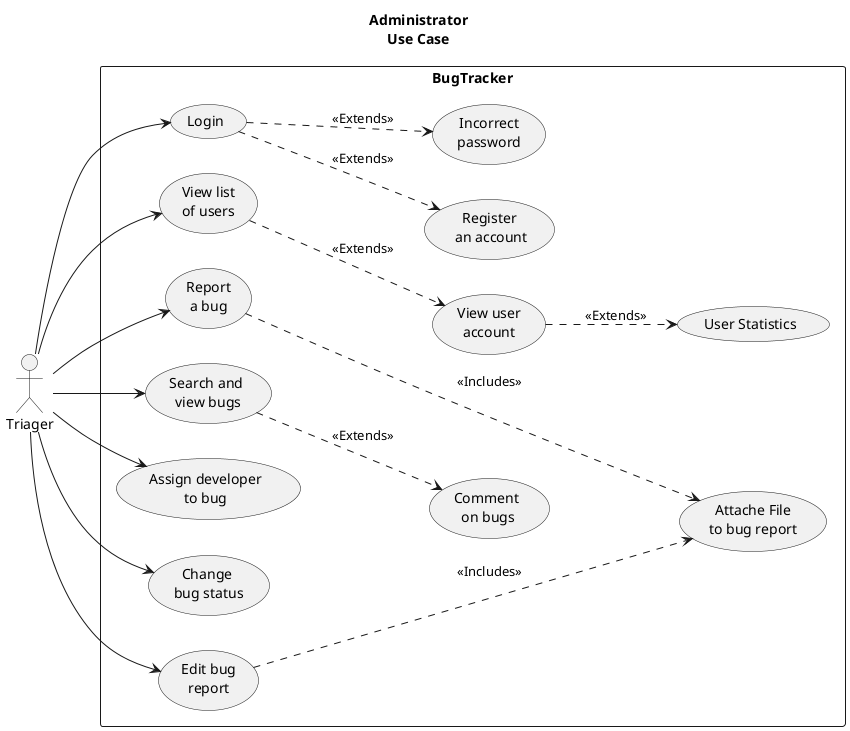 @startuml

left to right direction

Title Administrator\nUse Case

:Triager: as Tri

rectangle BugTracker{
	Tri -> (Login)
		(Login) ..> (Register\n an account): <<Extends>>
		(Login) ..> (Incorrect\npassword): <<Extends>>

	Tri -> (View list\nof users)	
		(View list\nof users) ..> (View user\naccount): <<Extends>>
			(View user\naccount) ..> (User Statistics): <<Extends>>
		
	Tri --> (Assign developer\nto bug)

	Tri -> (Report\na bug)
		(Report\na bug) ...> (Attache File\nto bug report): <<Includes>>

	Tri -> (Search and\n view bugs)
		
		(Search and\n view bugs) ..> (Comment \non bugs): <<Extends>>
		
	Tri --> (Change \nbug status)

	Tri --> (Edit bug\nreport)
		(Edit bug\nreport) ...> (Attache File\nto bug report): <<Includes>>

}

@enduml